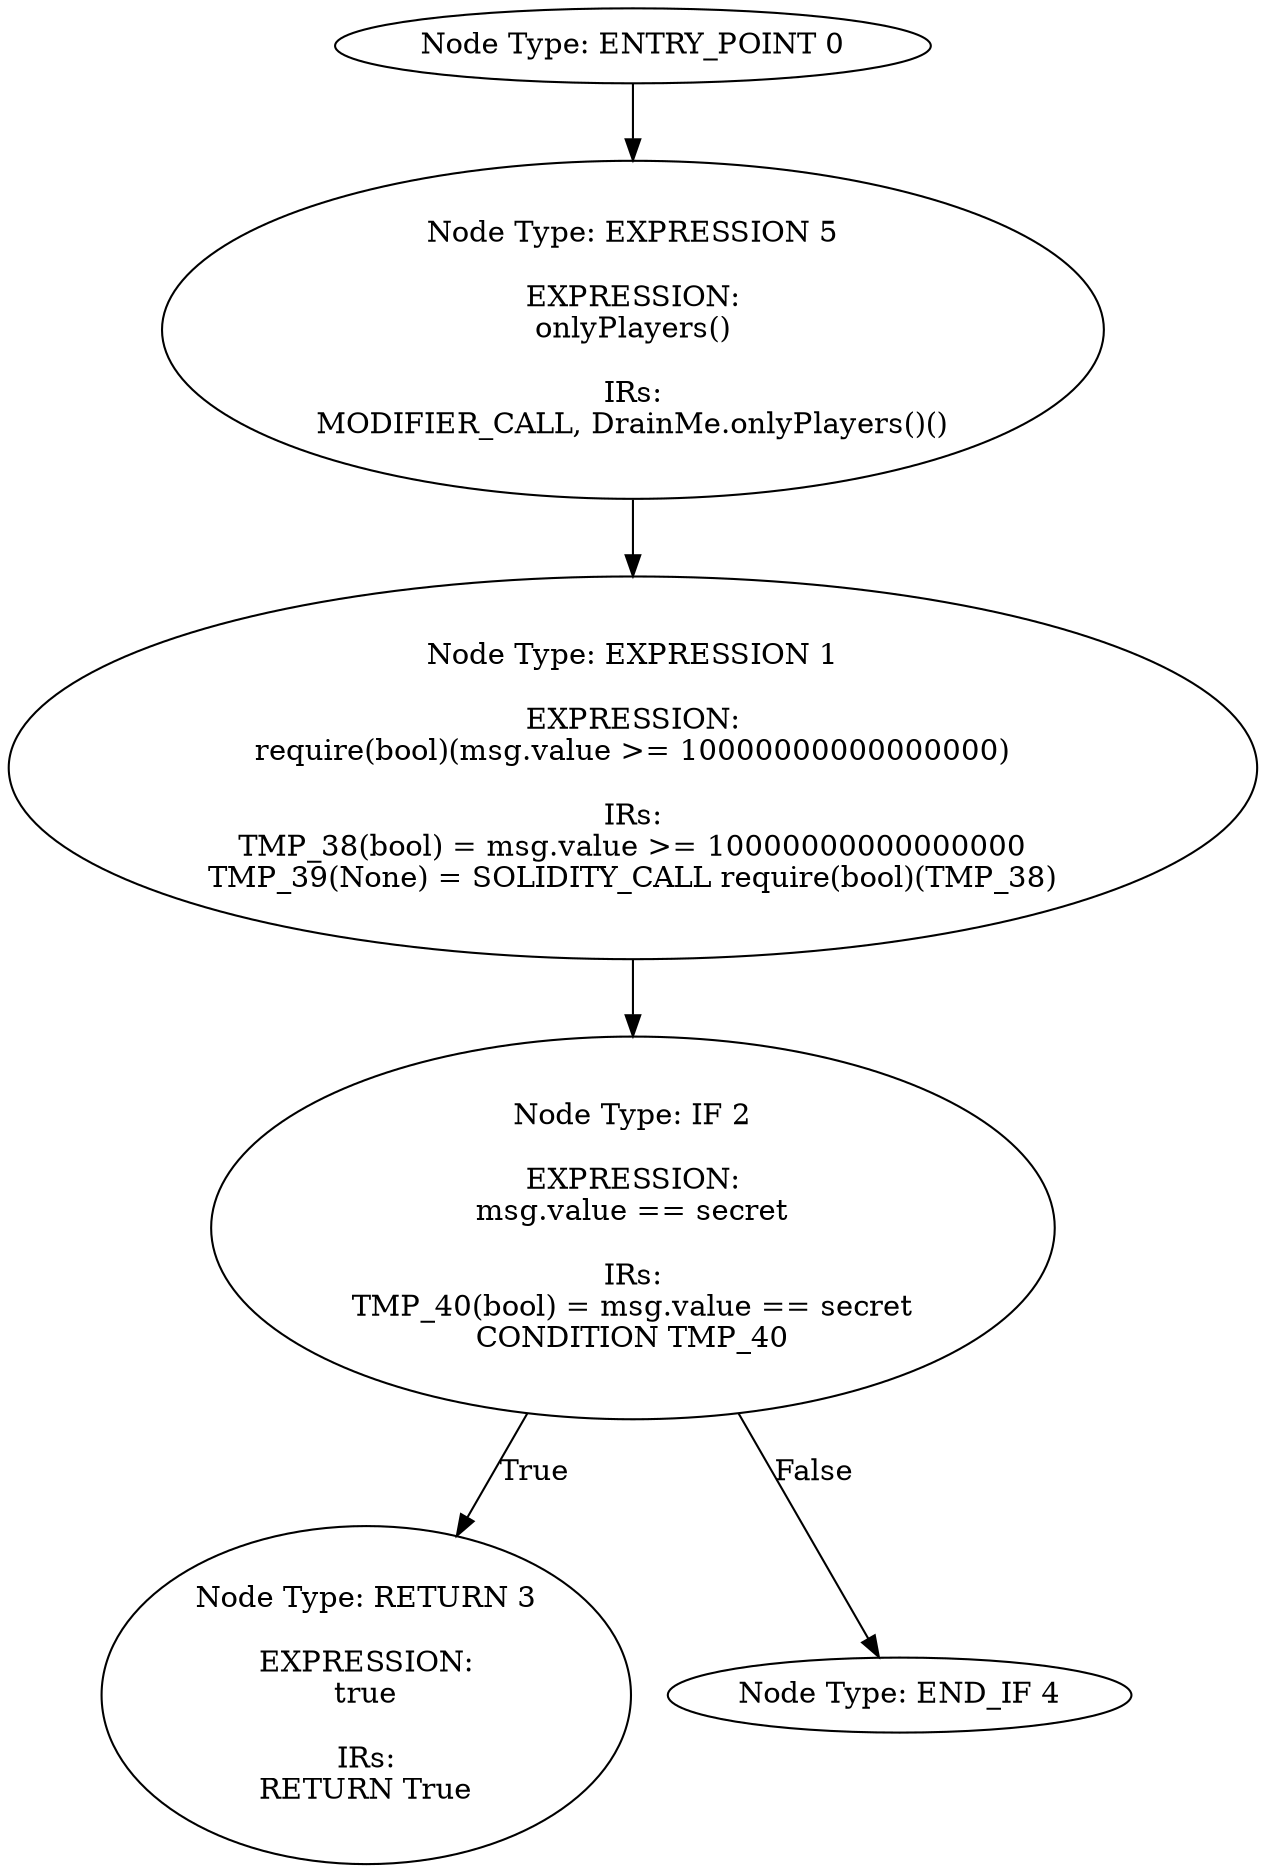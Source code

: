 digraph{
0[label="Node Type: ENTRY_POINT 0
"];
0->5;
1[label="Node Type: EXPRESSION 1

EXPRESSION:
require(bool)(msg.value >= 10000000000000000)

IRs:
TMP_38(bool) = msg.value >= 10000000000000000
TMP_39(None) = SOLIDITY_CALL require(bool)(TMP_38)"];
1->2;
2[label="Node Type: IF 2

EXPRESSION:
msg.value == secret

IRs:
TMP_40(bool) = msg.value == secret
CONDITION TMP_40"];
2->3[label="True"];
2->4[label="False"];
3[label="Node Type: RETURN 3

EXPRESSION:
true

IRs:
RETURN True"];
4[label="Node Type: END_IF 4
"];
5[label="Node Type: EXPRESSION 5

EXPRESSION:
onlyPlayers()

IRs:
MODIFIER_CALL, DrainMe.onlyPlayers()()"];
5->1;
}
